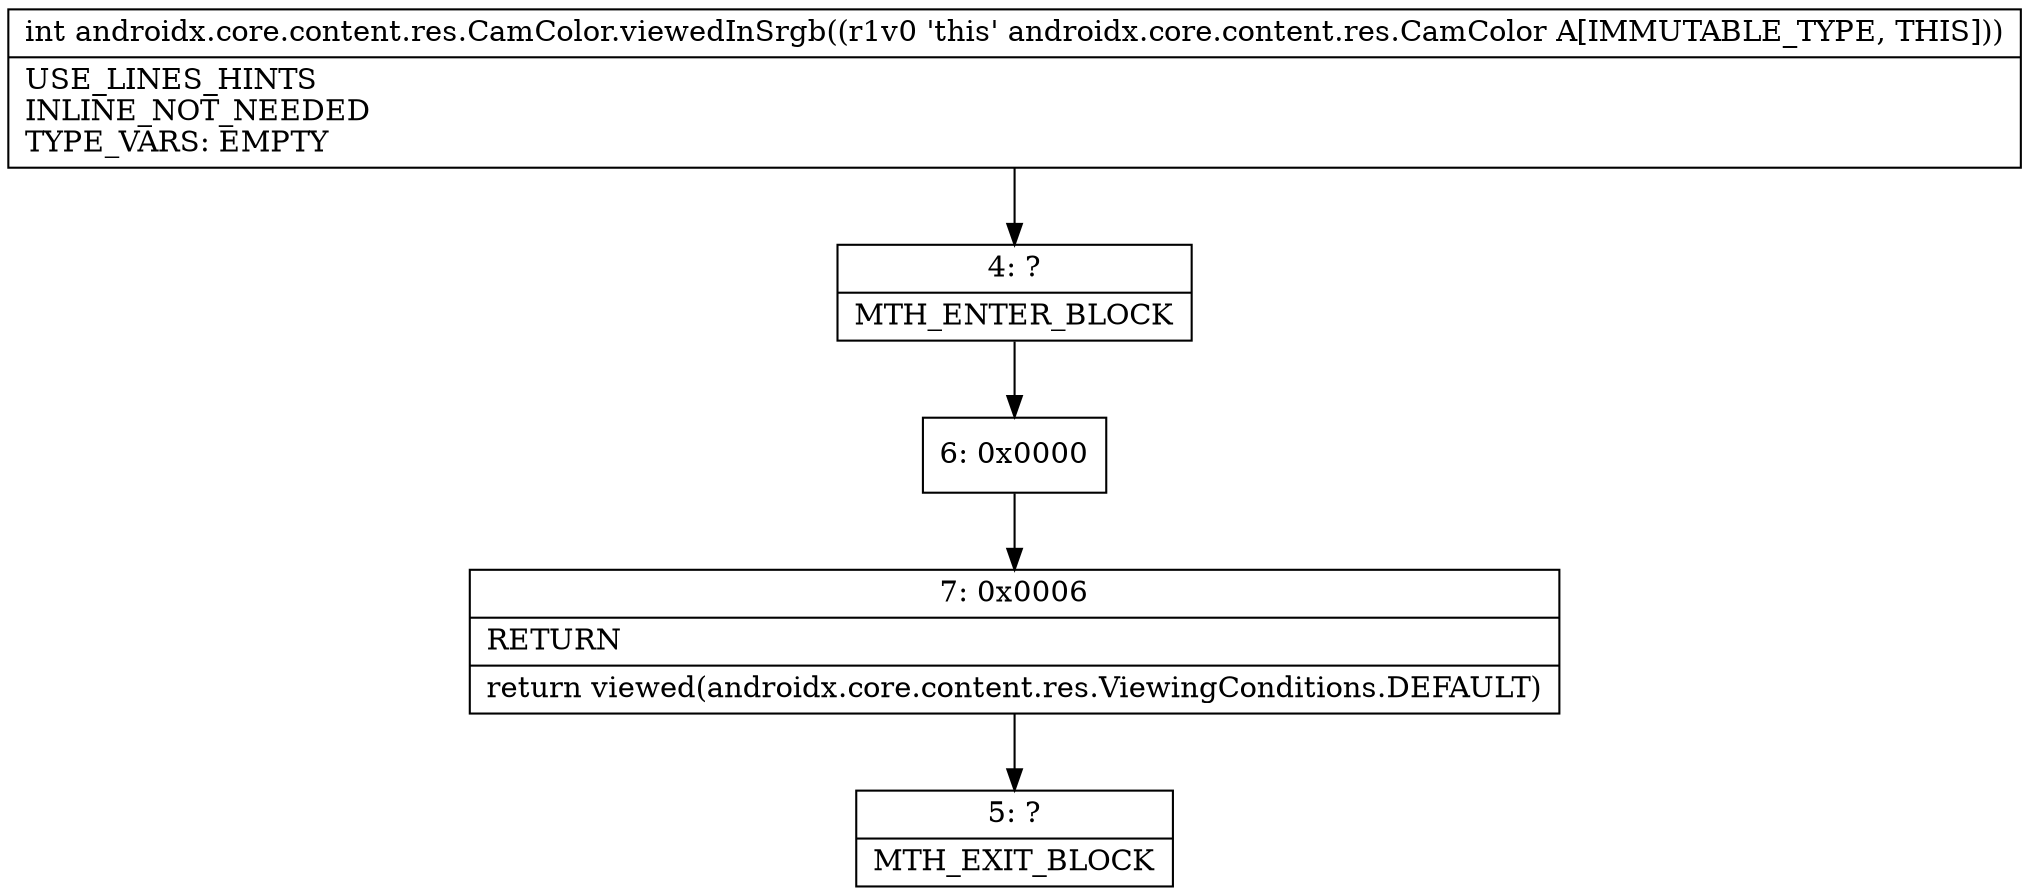 digraph "CFG forandroidx.core.content.res.CamColor.viewedInSrgb()I" {
Node_4 [shape=record,label="{4\:\ ?|MTH_ENTER_BLOCK\l}"];
Node_6 [shape=record,label="{6\:\ 0x0000}"];
Node_7 [shape=record,label="{7\:\ 0x0006|RETURN\l|return viewed(androidx.core.content.res.ViewingConditions.DEFAULT)\l}"];
Node_5 [shape=record,label="{5\:\ ?|MTH_EXIT_BLOCK\l}"];
MethodNode[shape=record,label="{int androidx.core.content.res.CamColor.viewedInSrgb((r1v0 'this' androidx.core.content.res.CamColor A[IMMUTABLE_TYPE, THIS]))  | USE_LINES_HINTS\lINLINE_NOT_NEEDED\lTYPE_VARS: EMPTY\l}"];
MethodNode -> Node_4;Node_4 -> Node_6;
Node_6 -> Node_7;
Node_7 -> Node_5;
}

